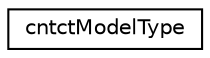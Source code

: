 digraph "Graphical Class Hierarchy"
{
 // LATEX_PDF_SIZE
  edge [fontname="Helvetica",fontsize="10",labelfontname="Helvetica",labelfontsize="10"];
  node [fontname="Helvetica",fontsize="10",shape=record];
  rankdir="LR";
  Node0 [label="cntctModelType",height=0.2,width=0.4,color="black", fillcolor="white", style="filled",URL="$classcntct_model_type.html",tooltip="Contact model type."];
}
